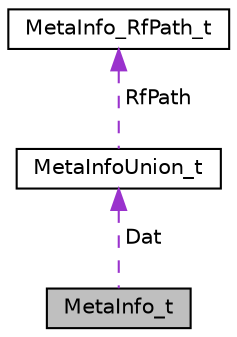 digraph "MetaInfo_t"
{
 // LATEX_PDF_SIZE
  edge [fontname="Helvetica",fontsize="10",labelfontname="Helvetica",labelfontsize="10"];
  node [fontname="Helvetica",fontsize="10",shape=record];
  Node1 [label="MetaInfo_t",height=0.2,width=0.4,color="black", fillcolor="grey75", style="filled", fontcolor="black",tooltip="MetaInfo_t."];
  Node2 -> Node1 [dir="back",color="darkorchid3",fontsize="10",style="dashed",label=" Dat" ,fontname="Helvetica"];
  Node2 [label="MetaInfoUnion_t",height=0.2,width=0.4,color="black", fillcolor="white", style="filled",URL="$union_meta_info_union__t.html",tooltip="MetaInfoUnion_t."];
  Node3 -> Node2 [dir="back",color="darkorchid3",fontsize="10",style="dashed",label=" RfPath" ,fontname="Helvetica"];
  Node3 [label="MetaInfo_RfPath_t",height=0.2,width=0.4,color="black", fillcolor="white", style="filled",URL="$struct_meta_info___rf_path__t.html",tooltip="MetaInfo_RfPath_t."];
}
